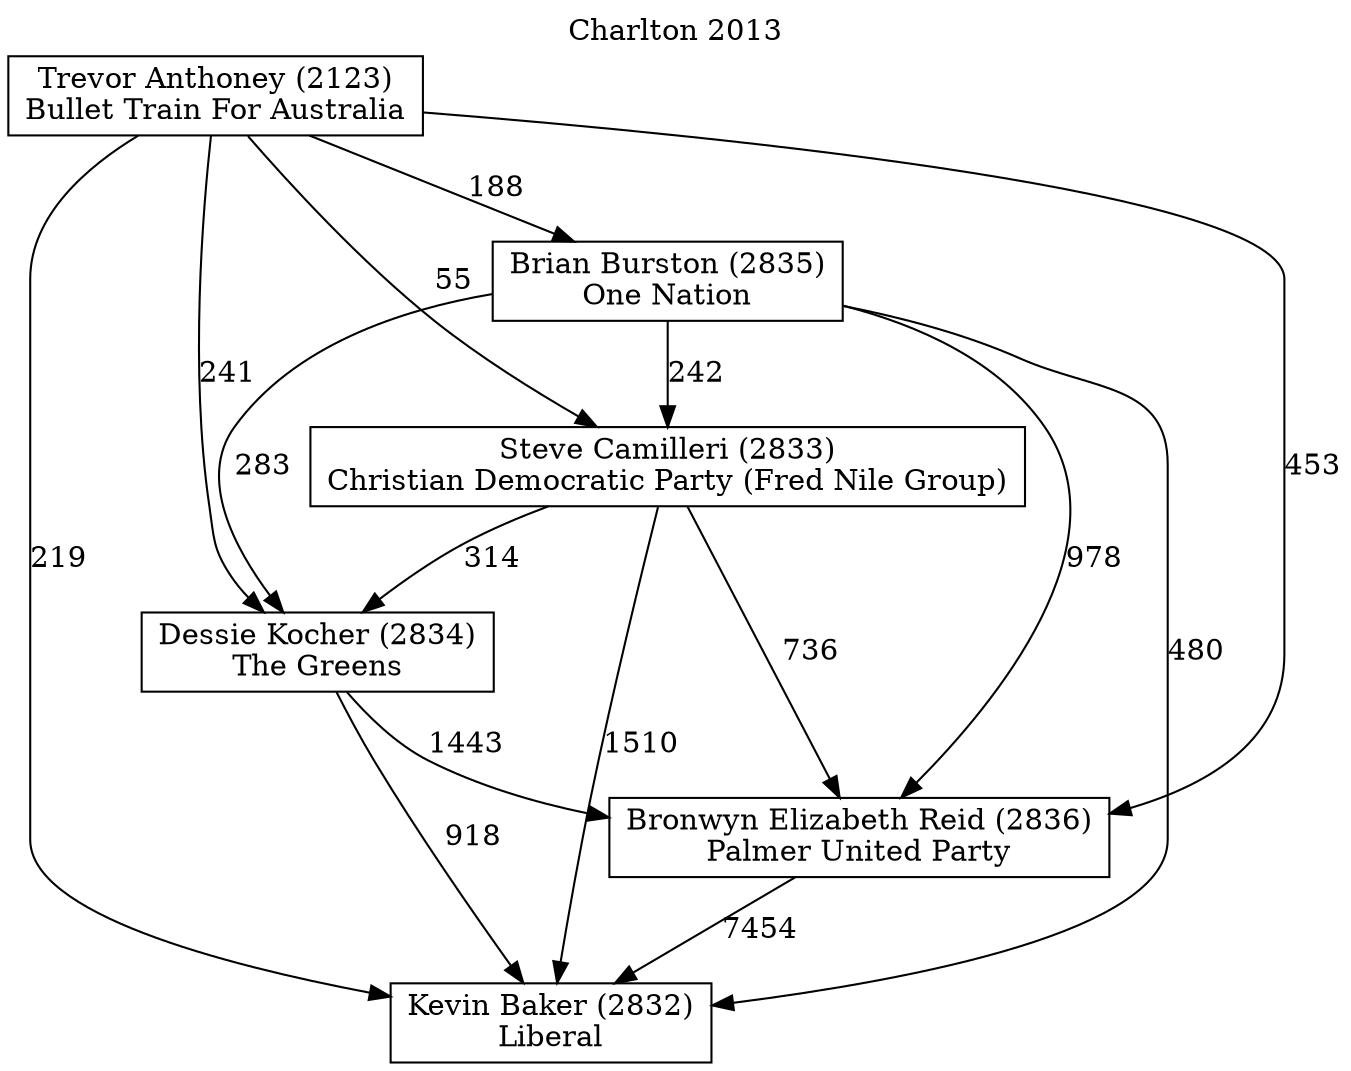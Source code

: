 // House preference flow
digraph "Kevin Baker (2832)_Charlton_2013" {
	graph [label="Charlton 2013" labelloc=t mclimit=10]
	node [shape=box]
	"Kevin Baker (2832)" [label="Kevin Baker (2832)
Liberal"]
	"Bronwyn Elizabeth Reid (2836)" [label="Bronwyn Elizabeth Reid (2836)
Palmer United Party"]
	"Dessie Kocher (2834)" [label="Dessie Kocher (2834)
The Greens"]
	"Steve Camilleri (2833)" [label="Steve Camilleri (2833)
Christian Democratic Party (Fred Nile Group)"]
	"Brian Burston (2835)" [label="Brian Burston (2835)
One Nation"]
	"Trevor Anthoney (2123)" [label="Trevor Anthoney (2123)
Bullet Train For Australia"]
	"Bronwyn Elizabeth Reid (2836)" -> "Kevin Baker (2832)" [label=7454]
	"Dessie Kocher (2834)" -> "Bronwyn Elizabeth Reid (2836)" [label=1443]
	"Steve Camilleri (2833)" -> "Dessie Kocher (2834)" [label=314]
	"Brian Burston (2835)" -> "Steve Camilleri (2833)" [label=242]
	"Trevor Anthoney (2123)" -> "Brian Burston (2835)" [label=188]
	"Dessie Kocher (2834)" -> "Kevin Baker (2832)" [label=918]
	"Steve Camilleri (2833)" -> "Kevin Baker (2832)" [label=1510]
	"Brian Burston (2835)" -> "Kevin Baker (2832)" [label=480]
	"Trevor Anthoney (2123)" -> "Kevin Baker (2832)" [label=219]
	"Trevor Anthoney (2123)" -> "Steve Camilleri (2833)" [label=55]
	"Brian Burston (2835)" -> "Dessie Kocher (2834)" [label=283]
	"Trevor Anthoney (2123)" -> "Dessie Kocher (2834)" [label=241]
	"Steve Camilleri (2833)" -> "Bronwyn Elizabeth Reid (2836)" [label=736]
	"Brian Burston (2835)" -> "Bronwyn Elizabeth Reid (2836)" [label=978]
	"Trevor Anthoney (2123)" -> "Bronwyn Elizabeth Reid (2836)" [label=453]
}
